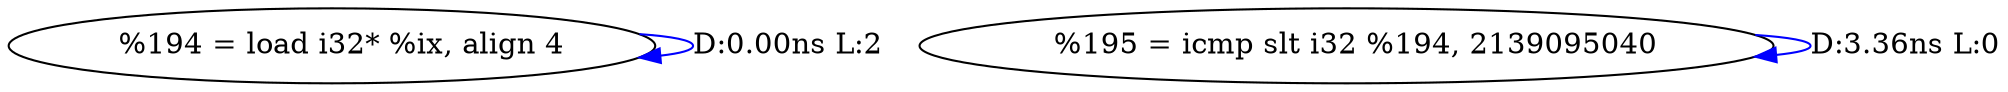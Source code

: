 digraph {
Node0x2e21cf0[label="  %194 = load i32* %ix, align 4"];
Node0x2e21cf0 -> Node0x2e21cf0[label="D:0.00ns L:2",color=blue];
Node0x2e21dd0[label="  %195 = icmp slt i32 %194, 2139095040"];
Node0x2e21dd0 -> Node0x2e21dd0[label="D:3.36ns L:0",color=blue];
}
